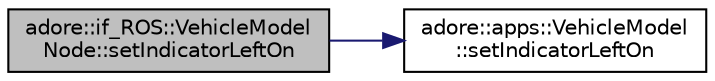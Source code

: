 digraph "adore::if_ROS::VehicleModelNode::setIndicatorLeftOn"
{
 // LATEX_PDF_SIZE
  edge [fontname="Helvetica",fontsize="10",labelfontname="Helvetica",labelfontsize="10"];
  node [fontname="Helvetica",fontsize="10",shape=record];
  rankdir="LR";
  Node1 [label="adore::if_ROS::VehicleModel\lNode::setIndicatorLeftOn",height=0.2,width=0.4,color="black", fillcolor="grey75", style="filled", fontcolor="black",tooltip=" "];
  Node1 -> Node2 [color="midnightblue",fontsize="10",style="solid",fontname="Helvetica"];
  Node2 [label="adore::apps::VehicleModel\l::setIndicatorLeftOn",height=0.2,width=0.4,color="black", fillcolor="white", style="filled",URL="$classadore_1_1apps_1_1VehicleModel.html#ac7af4422a404ff3b7f4519c74eb9769e",tooltip=" "];
}

